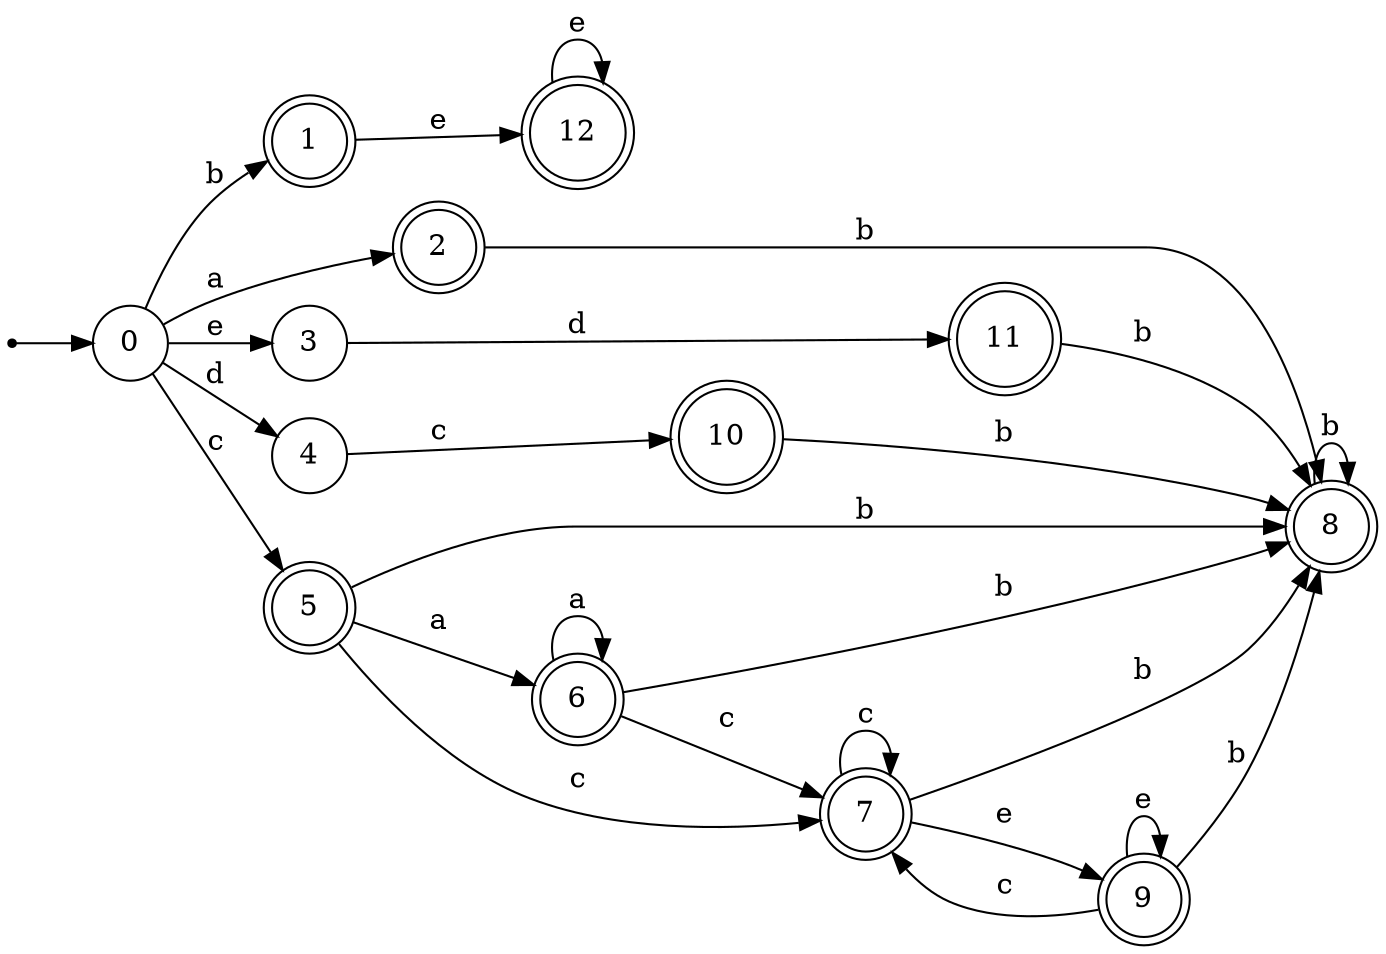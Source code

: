 digraph finite_state_machine {
rankdir=LR;
size="20,20";
node [shape = point]; "dummy0"
node [shape = circle]; "0";
"dummy0" -> "0";
node [shape = doublecircle]; "1";node [shape = doublecircle]; "2";node [shape = circle]; "3";
node [shape = circle]; "4";
node [shape = doublecircle]; "5";node [shape = doublecircle]; "6";node [shape = doublecircle]; "7";node [shape = doublecircle]; "8";node [shape = doublecircle]; "9";node [shape = doublecircle]; "10";node [shape = doublecircle]; "11";node [shape = doublecircle]; "12";"0" -> "1" [label = "b"];
 "0" -> "2" [label = "a"];
 "0" -> "3" [label = "e"];
 "0" -> "4" [label = "d"];
 "0" -> "5" [label = "c"];
 "5" -> "6" [label = "a"];
 "5" -> "7" [label = "c"];
 "5" -> "8" [label = "b"];
 "8" -> "8" [label = "b"];
 "7" -> "7" [label = "c"];
 "7" -> "9" [label = "e"];
 "7" -> "8" [label = "b"];
 "9" -> "9" [label = "e"];
 "9" -> "7" [label = "c"];
 "9" -> "8" [label = "b"];
 "6" -> "6" [label = "a"];
 "6" -> "7" [label = "c"];
 "6" -> "8" [label = "b"];
 "4" -> "10" [label = "c"];
 "10" -> "8" [label = "b"];
 "3" -> "11" [label = "d"];
 "11" -> "8" [label = "b"];
 "2" -> "8" [label = "b"];
 "1" -> "12" [label = "e"];
 "12" -> "12" [label = "e"];
 }
